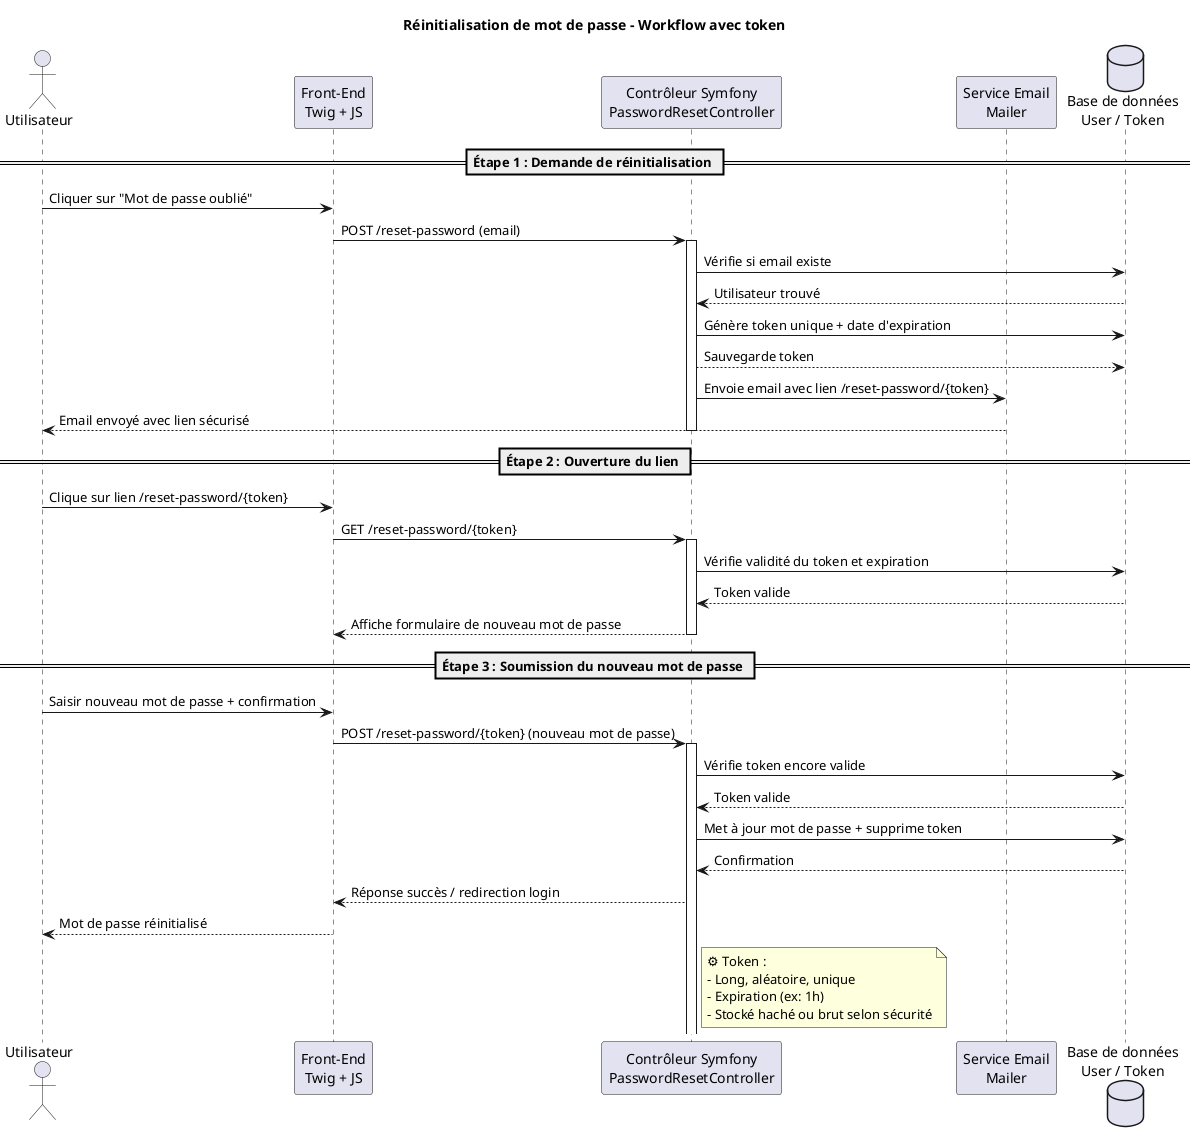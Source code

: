 @startuml
title Réinitialisation de mot de passe - Workflow avec token

actor Utilisateur as U
participant "Front-End\nTwig + JS" as FE
participant "Contrôleur Symfony\nPasswordResetController" as Controller
participant "Service Email\nMailer" as EmailService
database "Base de données\nUser / Token" as DB

== Étape 1 : Demande de réinitialisation ==
U -> FE : Cliquer sur "Mot de passe oublié"
FE -> Controller : POST /reset-password (email)
activate Controller
Controller -> DB : Vérifie si email existe
DB --> Controller : Utilisateur trouvé
Controller -> DB : Génère token unique + date d'expiration
Controller --> DB : Sauvegarde token
Controller -> EmailService : Envoie email avec lien /reset-password/{token}
EmailService --> U : Email envoyé avec lien sécurisé
deactivate Controller

== Étape 2 : Ouverture du lien ==
U -> FE : Clique sur lien /reset-password/{token}
FE -> Controller : GET /reset-password/{token}
activate Controller
Controller -> DB : Vérifie validité du token et expiration
DB --> Controller : Token valide
Controller --> FE : Affiche formulaire de nouveau mot de passe
deactivate Controller

== Étape 3 : Soumission du nouveau mot de passe ==
U -> FE : Saisir nouveau mot de passe + confirmation
FE -> Controller : POST /reset-password/{token} (nouveau mot de passe)
activate Controller
Controller -> DB : Vérifie token encore valide
DB --> Controller : Token valide
Controller -> DB : Met à jour mot de passe + supprime token
DB --> Controller : Confirmation
Controller --> FE : Réponse succès / redirection login
FE --> U : Mot de passe réinitialisé

note right of Controller
  ⚙️ Token :
  - Long, aléatoire, unique
  - Expiration (ex: 1h)
  - Stocké haché ou brut selon sécurité
end note

@enduml
